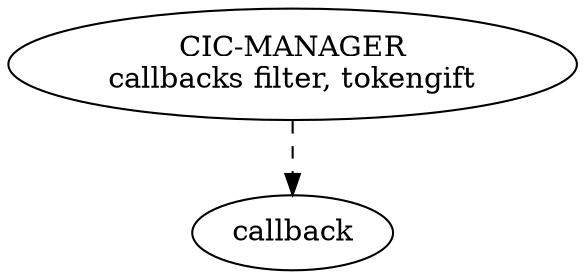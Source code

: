 digraph {

	tx [
		label="CIC-MANAGER\ncallbacks filter, tokengift";
		shape="ellipse";
	];

	tx -> callback [ style="dashed" ];

}
